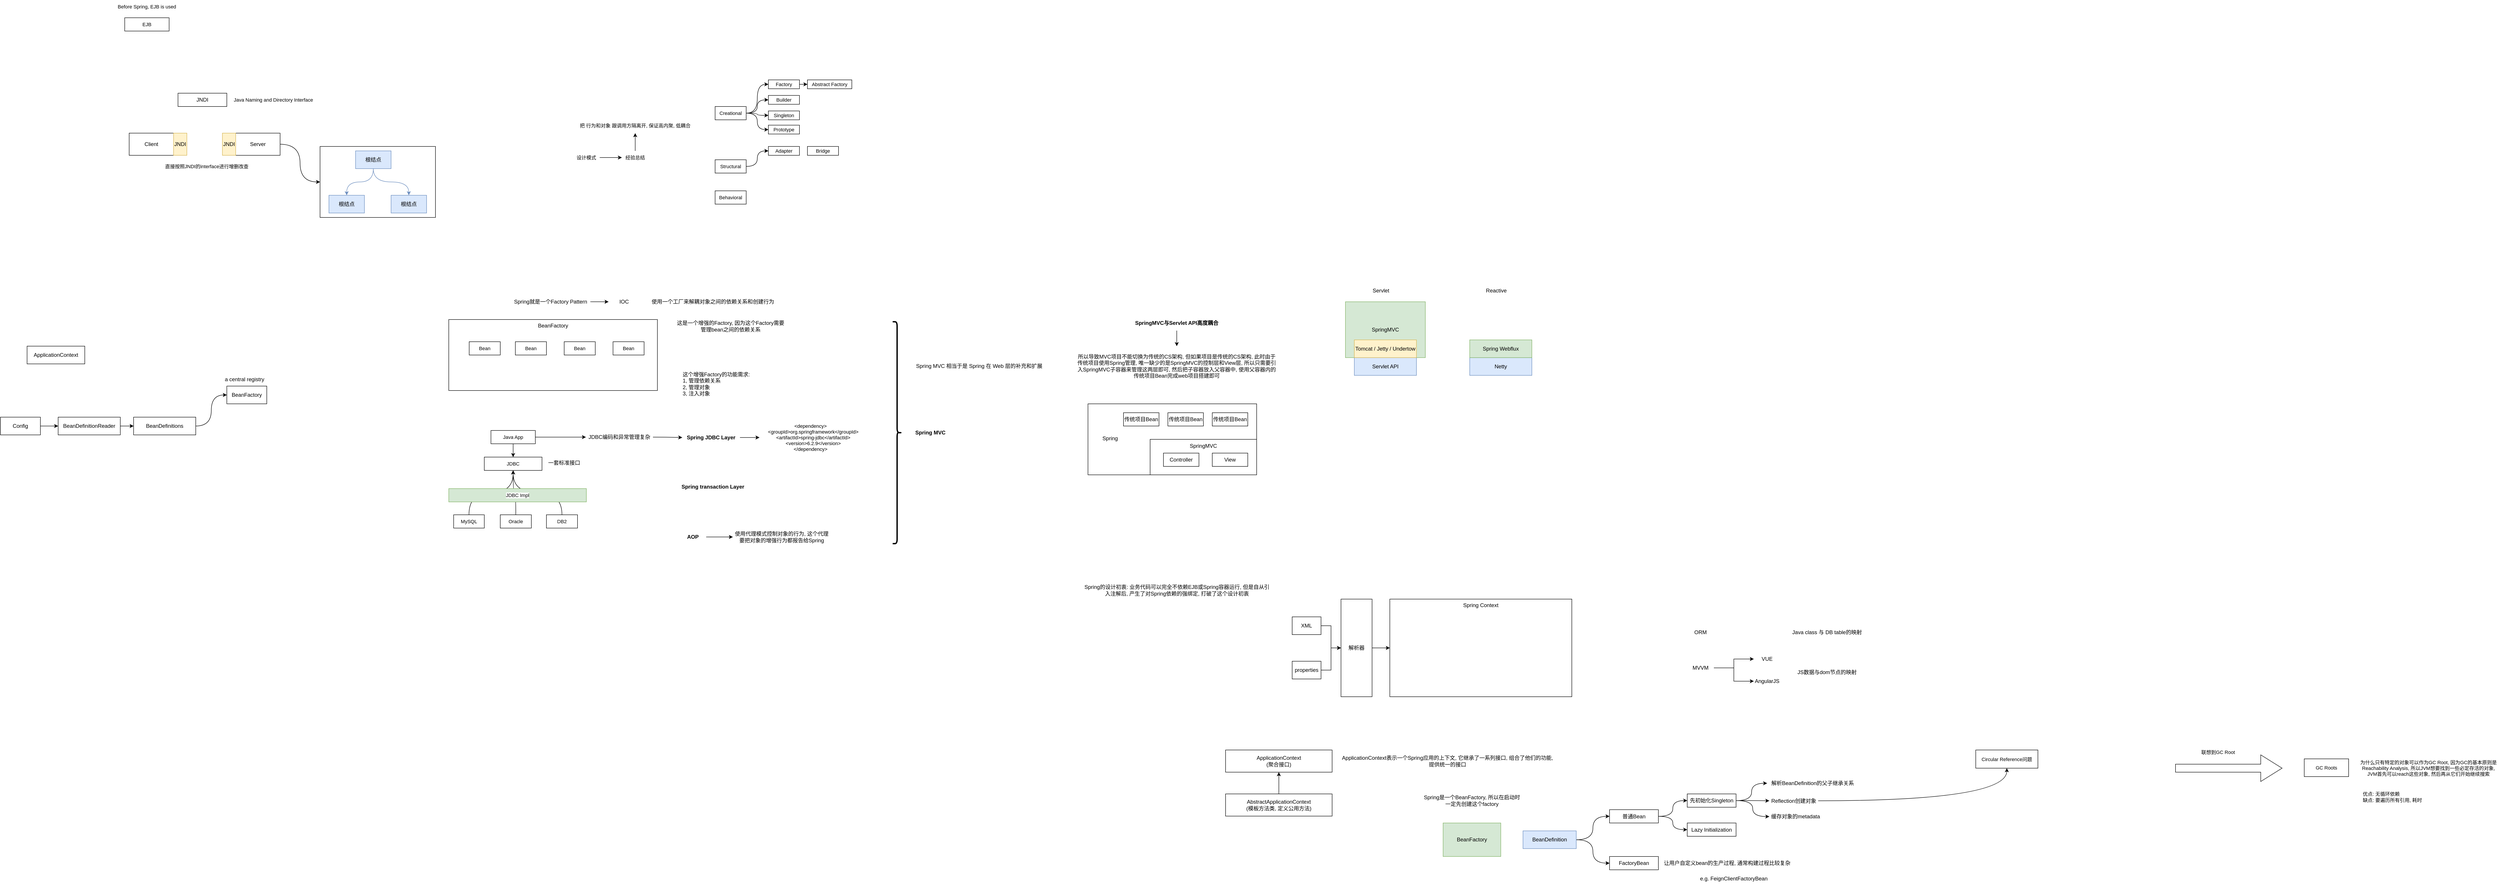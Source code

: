 <mxfile version="28.1.0">
  <diagram name="Page-1" id="jKwXqTW0s1e_ha4R1b7n">
    <mxGraphModel dx="1019" dy="1809" grid="1" gridSize="10" guides="1" tooltips="1" connect="1" arrows="1" fold="1" page="1" pageScale="1" pageWidth="827" pageHeight="1169" math="0" shadow="0">
      <root>
        <mxCell id="0" />
        <mxCell id="1" parent="0" />
        <mxCell id="105VQkGaMaxpQ6JVa1ym-34" value="SpringMVC" style="rounded=0;whiteSpace=wrap;html=1;fillColor=#d5e8d4;strokeColor=#82b366;" vertex="1" parent="1">
          <mxGeometry x="3180" y="90" width="180" height="125.88" as="geometry" />
        </mxCell>
        <mxCell id="q9-16XW2UtLknLvIXVu5-16" value="" style="rounded=0;whiteSpace=wrap;html=1;fontFamily=Helvetica;fontSize=11;fontColor=default;labelBackgroundColor=default;" parent="1" vertex="1">
          <mxGeometry x="870" y="-260" width="260" height="160" as="geometry" />
        </mxCell>
        <mxCell id="F45thFIv4wYP87FCnGFc-1" value="BeanFactory" style="rounded=0;whiteSpace=wrap;html=1;" parent="1" vertex="1">
          <mxGeometry x="660" y="280" width="90" height="40" as="geometry" />
        </mxCell>
        <mxCell id="F45thFIv4wYP87FCnGFc-2" value="ApplicationContext" style="rounded=0;whiteSpace=wrap;html=1;" parent="1" vertex="1">
          <mxGeometry x="210" y="190" width="130" height="40" as="geometry" />
        </mxCell>
        <mxCell id="F45thFIv4wYP87FCnGFc-3" value="a central registry" style="text;html=1;strokeColor=none;fillColor=none;align=center;verticalAlign=middle;whiteSpace=wrap;rounded=0;" parent="1" vertex="1">
          <mxGeometry x="650" y="250" width="100" height="30" as="geometry" />
        </mxCell>
        <mxCell id="F45thFIv4wYP87FCnGFc-6" style="edgeStyle=orthogonalEdgeStyle;rounded=0;orthogonalLoop=1;jettySize=auto;html=1;" parent="1" source="F45thFIv4wYP87FCnGFc-4" target="F45thFIv4wYP87FCnGFc-5" edge="1">
          <mxGeometry relative="1" as="geometry" />
        </mxCell>
        <mxCell id="F45thFIv4wYP87FCnGFc-4" value="Config" style="rounded=0;whiteSpace=wrap;html=1;" parent="1" vertex="1">
          <mxGeometry x="150" y="350" width="90" height="40" as="geometry" />
        </mxCell>
        <mxCell id="F45thFIv4wYP87FCnGFc-8" style="edgeStyle=orthogonalEdgeStyle;rounded=0;orthogonalLoop=1;jettySize=auto;html=1;" parent="1" source="F45thFIv4wYP87FCnGFc-5" target="F45thFIv4wYP87FCnGFc-7" edge="1">
          <mxGeometry relative="1" as="geometry" />
        </mxCell>
        <mxCell id="F45thFIv4wYP87FCnGFc-5" value="BeanDefinitionReader" style="rounded=0;whiteSpace=wrap;html=1;" parent="1" vertex="1">
          <mxGeometry x="280" y="350" width="140" height="40" as="geometry" />
        </mxCell>
        <mxCell id="F45thFIv4wYP87FCnGFc-9" style="edgeStyle=orthogonalEdgeStyle;rounded=0;orthogonalLoop=1;jettySize=auto;html=1;entryX=0;entryY=0.5;entryDx=0;entryDy=0;curved=1;" parent="1" source="F45thFIv4wYP87FCnGFc-7" target="F45thFIv4wYP87FCnGFc-1" edge="1">
          <mxGeometry relative="1" as="geometry" />
        </mxCell>
        <mxCell id="F45thFIv4wYP87FCnGFc-7" value="BeanDefinitions" style="rounded=0;whiteSpace=wrap;html=1;" parent="1" vertex="1">
          <mxGeometry x="450" y="350" width="140" height="40" as="geometry" />
        </mxCell>
        <mxCell id="q9-16XW2UtLknLvIXVu5-1" value="BeanFactory" style="rounded=0;whiteSpace=wrap;html=1;verticalAlign=top;" parent="1" vertex="1">
          <mxGeometry x="1160" y="130" width="470" height="160" as="geometry" />
        </mxCell>
        <mxCell id="q9-16XW2UtLknLvIXVu5-48" value="" style="edgeStyle=orthogonalEdgeStyle;shape=connector;curved=1;rounded=0;orthogonalLoop=1;jettySize=auto;html=1;strokeColor=default;align=center;verticalAlign=middle;fontFamily=Helvetica;fontSize=11;fontColor=default;labelBackgroundColor=default;endArrow=classic;" parent="1" source="q9-16XW2UtLknLvIXVu5-2" target="q9-16XW2UtLknLvIXVu5-47" edge="1">
          <mxGeometry relative="1" as="geometry" />
        </mxCell>
        <mxCell id="q9-16XW2UtLknLvIXVu5-2" value="Spring就是一个Factory Pattern" style="text;html=1;align=center;verticalAlign=middle;whiteSpace=wrap;rounded=0;" parent="1" vertex="1">
          <mxGeometry x="1300" y="70" width="179" height="40" as="geometry" />
        </mxCell>
        <mxCell id="q9-16XW2UtLknLvIXVu5-3" value="JNDI" style="rounded=0;whiteSpace=wrap;html=1;" parent="1" vertex="1">
          <mxGeometry x="550" y="-380" width="110" height="30" as="geometry" />
        </mxCell>
        <mxCell id="q9-16XW2UtLknLvIXVu5-17" style="edgeStyle=orthogonalEdgeStyle;shape=connector;curved=1;rounded=0;orthogonalLoop=1;jettySize=auto;html=1;entryX=0;entryY=0.5;entryDx=0;entryDy=0;strokeColor=default;align=center;verticalAlign=middle;fontFamily=Helvetica;fontSize=11;fontColor=default;labelBackgroundColor=default;endArrow=classic;" parent="1" source="q9-16XW2UtLknLvIXVu5-4" target="q9-16XW2UtLknLvIXVu5-16" edge="1">
          <mxGeometry relative="1" as="geometry" />
        </mxCell>
        <mxCell id="q9-16XW2UtLknLvIXVu5-4" value="Server" style="rounded=0;whiteSpace=wrap;html=1;" parent="1" vertex="1">
          <mxGeometry x="680" y="-290" width="100" height="50" as="geometry" />
        </mxCell>
        <mxCell id="q9-16XW2UtLknLvIXVu5-5" value="Client" style="rounded=0;whiteSpace=wrap;html=1;" parent="1" vertex="1">
          <mxGeometry x="440" y="-290" width="100" height="50" as="geometry" />
        </mxCell>
        <mxCell id="q9-16XW2UtLknLvIXVu5-6" value="JNDI" style="rounded=0;whiteSpace=wrap;html=1;fillColor=#fff2cc;strokeColor=#d6b656;" parent="1" vertex="1">
          <mxGeometry x="540" y="-290" width="30" height="50" as="geometry" />
        </mxCell>
        <mxCell id="q9-16XW2UtLknLvIXVu5-7" value="JNDI" style="rounded=0;whiteSpace=wrap;html=1;fillColor=#fff2cc;strokeColor=#d6b656;" parent="1" vertex="1">
          <mxGeometry x="650" y="-290" width="30" height="50" as="geometry" />
        </mxCell>
        <mxCell id="q9-16XW2UtLknLvIXVu5-13" style="edgeStyle=orthogonalEdgeStyle;rounded=0;orthogonalLoop=1;jettySize=auto;html=1;curved=1;fillColor=#dae8fc;strokeColor=#6c8ebf;" parent="1" source="q9-16XW2UtLknLvIXVu5-8" target="q9-16XW2UtLknLvIXVu5-9" edge="1">
          <mxGeometry relative="1" as="geometry" />
        </mxCell>
        <mxCell id="q9-16XW2UtLknLvIXVu5-15" style="edgeStyle=orthogonalEdgeStyle;shape=connector;curved=1;rounded=0;orthogonalLoop=1;jettySize=auto;html=1;strokeColor=#6c8ebf;align=center;verticalAlign=middle;fontFamily=Helvetica;fontSize=11;fontColor=default;labelBackgroundColor=default;endArrow=classic;fillColor=#dae8fc;" parent="1" source="q9-16XW2UtLknLvIXVu5-8" target="q9-16XW2UtLknLvIXVu5-10" edge="1">
          <mxGeometry relative="1" as="geometry" />
        </mxCell>
        <mxCell id="q9-16XW2UtLknLvIXVu5-8" value="根结点" style="rounded=0;whiteSpace=wrap;html=1;fillColor=#dae8fc;strokeColor=#6c8ebf;" parent="1" vertex="1">
          <mxGeometry x="950" y="-250" width="80" height="40" as="geometry" />
        </mxCell>
        <mxCell id="q9-16XW2UtLknLvIXVu5-9" value="根结点" style="rounded=0;whiteSpace=wrap;html=1;fillColor=#dae8fc;strokeColor=#6c8ebf;" parent="1" vertex="1">
          <mxGeometry x="890" y="-150" width="80" height="40" as="geometry" />
        </mxCell>
        <mxCell id="q9-16XW2UtLknLvIXVu5-10" value="根结点" style="rounded=0;whiteSpace=wrap;html=1;fillColor=#dae8fc;strokeColor=#6c8ebf;" parent="1" vertex="1">
          <mxGeometry x="1030" y="-150" width="80" height="40" as="geometry" />
        </mxCell>
        <mxCell id="q9-16XW2UtLknLvIXVu5-18" value="Java Naming and Directory Interface" style="text;html=1;align=center;verticalAlign=middle;whiteSpace=wrap;rounded=0;fontFamily=Helvetica;fontSize=11;fontColor=default;labelBackgroundColor=default;" parent="1" vertex="1">
          <mxGeometry x="670" y="-380" width="190" height="30" as="geometry" />
        </mxCell>
        <mxCell id="q9-16XW2UtLknLvIXVu5-20" value="直接按照JNDI的interface进行增删改查" style="text;html=1;align=center;verticalAlign=middle;whiteSpace=wrap;rounded=0;fontFamily=Helvetica;fontSize=11;fontColor=default;labelBackgroundColor=default;" parent="1" vertex="1">
          <mxGeometry x="510" y="-230" width="210" height="30" as="geometry" />
        </mxCell>
        <mxCell id="q9-16XW2UtLknLvIXVu5-24" value="" style="edgeStyle=orthogonalEdgeStyle;shape=connector;curved=1;rounded=0;orthogonalLoop=1;jettySize=auto;html=1;strokeColor=default;align=center;verticalAlign=middle;fontFamily=Helvetica;fontSize=11;fontColor=default;labelBackgroundColor=default;endArrow=classic;" parent="1" source="q9-16XW2UtLknLvIXVu5-22" target="q9-16XW2UtLknLvIXVu5-23" edge="1">
          <mxGeometry relative="1" as="geometry" />
        </mxCell>
        <mxCell id="q9-16XW2UtLknLvIXVu5-22" value="设计模式" style="text;html=1;align=center;verticalAlign=middle;whiteSpace=wrap;rounded=0;fontFamily=Helvetica;fontSize=11;fontColor=default;labelBackgroundColor=default;" parent="1" vertex="1">
          <mxGeometry x="1440" y="-250" width="60" height="30" as="geometry" />
        </mxCell>
        <mxCell id="q9-16XW2UtLknLvIXVu5-46" style="edgeStyle=orthogonalEdgeStyle;shape=connector;curved=1;rounded=0;orthogonalLoop=1;jettySize=auto;html=1;entryX=0.5;entryY=1;entryDx=0;entryDy=0;strokeColor=default;align=center;verticalAlign=middle;fontFamily=Helvetica;fontSize=11;fontColor=default;labelBackgroundColor=default;endArrow=classic;" parent="1" source="q9-16XW2UtLknLvIXVu5-23" target="q9-16XW2UtLknLvIXVu5-45" edge="1">
          <mxGeometry relative="1" as="geometry" />
        </mxCell>
        <mxCell id="q9-16XW2UtLknLvIXVu5-23" value="经验总结" style="text;html=1;align=center;verticalAlign=middle;whiteSpace=wrap;rounded=0;fontFamily=Helvetica;fontSize=11;fontColor=default;labelBackgroundColor=default;" parent="1" vertex="1">
          <mxGeometry x="1550" y="-250" width="60" height="30" as="geometry" />
        </mxCell>
        <mxCell id="q9-16XW2UtLknLvIXVu5-31" style="edgeStyle=orthogonalEdgeStyle;shape=connector;curved=1;rounded=0;orthogonalLoop=1;jettySize=auto;html=1;entryX=0;entryY=0.5;entryDx=0;entryDy=0;strokeColor=default;align=center;verticalAlign=middle;fontFamily=Helvetica;fontSize=11;fontColor=default;labelBackgroundColor=default;endArrow=classic;" parent="1" source="q9-16XW2UtLknLvIXVu5-26" target="q9-16XW2UtLknLvIXVu5-29" edge="1">
          <mxGeometry relative="1" as="geometry" />
        </mxCell>
        <mxCell id="q9-16XW2UtLknLvIXVu5-34" style="edgeStyle=orthogonalEdgeStyle;shape=connector;curved=1;rounded=0;orthogonalLoop=1;jettySize=auto;html=1;entryX=0;entryY=0.5;entryDx=0;entryDy=0;strokeColor=default;align=center;verticalAlign=middle;fontFamily=Helvetica;fontSize=11;fontColor=default;labelBackgroundColor=default;endArrow=classic;" parent="1" source="q9-16XW2UtLknLvIXVu5-26" target="q9-16XW2UtLknLvIXVu5-33" edge="1">
          <mxGeometry relative="1" as="geometry" />
        </mxCell>
        <mxCell id="q9-16XW2UtLknLvIXVu5-35" style="edgeStyle=orthogonalEdgeStyle;shape=connector;curved=1;rounded=0;orthogonalLoop=1;jettySize=auto;html=1;entryX=0;entryY=0.5;entryDx=0;entryDy=0;strokeColor=default;align=center;verticalAlign=middle;fontFamily=Helvetica;fontSize=11;fontColor=default;labelBackgroundColor=default;endArrow=classic;" parent="1" source="q9-16XW2UtLknLvIXVu5-26" target="q9-16XW2UtLknLvIXVu5-30" edge="1">
          <mxGeometry relative="1" as="geometry" />
        </mxCell>
        <mxCell id="q9-16XW2UtLknLvIXVu5-40" style="edgeStyle=orthogonalEdgeStyle;shape=connector;curved=1;rounded=0;orthogonalLoop=1;jettySize=auto;html=1;entryX=0;entryY=0.5;entryDx=0;entryDy=0;strokeColor=default;align=center;verticalAlign=middle;fontFamily=Helvetica;fontSize=11;fontColor=default;labelBackgroundColor=default;endArrow=classic;" parent="1" source="q9-16XW2UtLknLvIXVu5-26" target="q9-16XW2UtLknLvIXVu5-39" edge="1">
          <mxGeometry relative="1" as="geometry" />
        </mxCell>
        <mxCell id="q9-16XW2UtLknLvIXVu5-26" value="Creational" style="rounded=0;whiteSpace=wrap;html=1;fontFamily=Helvetica;fontSize=11;fontColor=default;labelBackgroundColor=default;" parent="1" vertex="1">
          <mxGeometry x="1760" y="-350" width="70" height="30" as="geometry" />
        </mxCell>
        <mxCell id="q9-16XW2UtLknLvIXVu5-41" style="edgeStyle=orthogonalEdgeStyle;shape=connector;curved=1;rounded=0;orthogonalLoop=1;jettySize=auto;html=1;entryX=0;entryY=0.5;entryDx=0;entryDy=0;strokeColor=default;align=center;verticalAlign=middle;fontFamily=Helvetica;fontSize=11;fontColor=default;labelBackgroundColor=default;endArrow=classic;" parent="1" source="q9-16XW2UtLknLvIXVu5-27" target="q9-16XW2UtLknLvIXVu5-36" edge="1">
          <mxGeometry relative="1" as="geometry" />
        </mxCell>
        <mxCell id="q9-16XW2UtLknLvIXVu5-27" value="Structural" style="rounded=0;whiteSpace=wrap;html=1;fontFamily=Helvetica;fontSize=11;fontColor=default;labelBackgroundColor=default;" parent="1" vertex="1">
          <mxGeometry x="1760" y="-230" width="70" height="30" as="geometry" />
        </mxCell>
        <mxCell id="q9-16XW2UtLknLvIXVu5-28" value="Behavioral" style="rounded=0;whiteSpace=wrap;html=1;fontFamily=Helvetica;fontSize=11;fontColor=default;labelBackgroundColor=default;" parent="1" vertex="1">
          <mxGeometry x="1760" y="-160" width="70" height="30" as="geometry" />
        </mxCell>
        <mxCell id="q9-16XW2UtLknLvIXVu5-38" value="" style="edgeStyle=orthogonalEdgeStyle;shape=connector;curved=1;rounded=0;orthogonalLoop=1;jettySize=auto;html=1;strokeColor=default;align=center;verticalAlign=middle;fontFamily=Helvetica;fontSize=11;fontColor=default;labelBackgroundColor=default;endArrow=classic;" parent="1" source="q9-16XW2UtLknLvIXVu5-29" target="q9-16XW2UtLknLvIXVu5-37" edge="1">
          <mxGeometry relative="1" as="geometry" />
        </mxCell>
        <mxCell id="q9-16XW2UtLknLvIXVu5-29" value="Factory" style="rounded=0;whiteSpace=wrap;html=1;fontFamily=Helvetica;fontSize=11;fontColor=default;labelBackgroundColor=default;" parent="1" vertex="1">
          <mxGeometry x="1880" y="-410" width="70" height="20" as="geometry" />
        </mxCell>
        <mxCell id="q9-16XW2UtLknLvIXVu5-30" value="Builder" style="rounded=0;whiteSpace=wrap;html=1;fontFamily=Helvetica;fontSize=11;fontColor=default;labelBackgroundColor=default;" parent="1" vertex="1">
          <mxGeometry x="1880" y="-375" width="70" height="20" as="geometry" />
        </mxCell>
        <mxCell id="q9-16XW2UtLknLvIXVu5-33" value="Singleton" style="rounded=0;whiteSpace=wrap;html=1;fontFamily=Helvetica;fontSize=11;fontColor=default;labelBackgroundColor=default;" parent="1" vertex="1">
          <mxGeometry x="1880" y="-340" width="70" height="20" as="geometry" />
        </mxCell>
        <mxCell id="q9-16XW2UtLknLvIXVu5-36" value="Adapter" style="rounded=0;whiteSpace=wrap;html=1;fontFamily=Helvetica;fontSize=11;fontColor=default;labelBackgroundColor=default;" parent="1" vertex="1">
          <mxGeometry x="1880" y="-260" width="70" height="20" as="geometry" />
        </mxCell>
        <mxCell id="q9-16XW2UtLknLvIXVu5-37" value="Abstract Factory" style="rounded=0;whiteSpace=wrap;html=1;fontFamily=Helvetica;fontSize=11;fontColor=default;labelBackgroundColor=default;" parent="1" vertex="1">
          <mxGeometry x="1968" y="-410" width="100" height="20" as="geometry" />
        </mxCell>
        <mxCell id="q9-16XW2UtLknLvIXVu5-39" value="Prototype" style="rounded=0;whiteSpace=wrap;html=1;fontFamily=Helvetica;fontSize=11;fontColor=default;labelBackgroundColor=default;" parent="1" vertex="1">
          <mxGeometry x="1880" y="-308" width="70" height="20" as="geometry" />
        </mxCell>
        <mxCell id="q9-16XW2UtLknLvIXVu5-42" value="Bridge" style="rounded=0;whiteSpace=wrap;html=1;fontFamily=Helvetica;fontSize=11;fontColor=default;labelBackgroundColor=default;" parent="1" vertex="1">
          <mxGeometry x="1968" y="-260" width="70" height="20" as="geometry" />
        </mxCell>
        <mxCell id="q9-16XW2UtLknLvIXVu5-43" value="EJB" style="rounded=0;whiteSpace=wrap;html=1;fontFamily=Helvetica;fontSize=11;fontColor=default;labelBackgroundColor=default;" parent="1" vertex="1">
          <mxGeometry x="430" y="-550" width="100" height="30" as="geometry" />
        </mxCell>
        <mxCell id="q9-16XW2UtLknLvIXVu5-44" value="Before Spring, EJB is used" style="text;html=1;align=center;verticalAlign=middle;whiteSpace=wrap;rounded=0;fontFamily=Helvetica;fontSize=11;fontColor=default;labelBackgroundColor=default;" parent="1" vertex="1">
          <mxGeometry x="385" y="-590" width="190" height="30" as="geometry" />
        </mxCell>
        <mxCell id="q9-16XW2UtLknLvIXVu5-45" value="把 行为和对象 跟调用方隔离开, 保证高内聚, 低耦合" style="text;html=1;align=center;verticalAlign=middle;whiteSpace=wrap;rounded=0;fontFamily=Helvetica;fontSize=11;fontColor=default;labelBackgroundColor=default;" parent="1" vertex="1">
          <mxGeometry x="1450" y="-325" width="260" height="35" as="geometry" />
        </mxCell>
        <mxCell id="q9-16XW2UtLknLvIXVu5-47" value="IOC" style="text;html=1;align=center;verticalAlign=middle;whiteSpace=wrap;rounded=0;" parent="1" vertex="1">
          <mxGeometry x="1520" y="80" width="70" height="20" as="geometry" />
        </mxCell>
        <mxCell id="q9-16XW2UtLknLvIXVu5-49" value="使用一个工厂来解耦对象之间的依赖关系和创建行为" style="text;html=1;align=center;verticalAlign=middle;whiteSpace=wrap;rounded=0;" parent="1" vertex="1">
          <mxGeometry x="1610" y="75" width="290" height="30" as="geometry" />
        </mxCell>
        <mxCell id="q9-16XW2UtLknLvIXVu5-50" value="这是一个增强的Factory, 因为这个Factory需要管理bean之间的依赖关系" style="text;html=1;align=center;verticalAlign=middle;whiteSpace=wrap;rounded=0;" parent="1" vertex="1">
          <mxGeometry x="1670" y="120" width="250" height="50" as="geometry" />
        </mxCell>
        <mxCell id="q9-16XW2UtLknLvIXVu5-51" value="这个增强Factory的功能需求:&lt;br&gt;1, 管理依赖关系&lt;br&gt;2, 管理对象&lt;br&gt;3, 注入对象" style="text;html=1;align=left;verticalAlign=middle;whiteSpace=wrap;rounded=0;" parent="1" vertex="1">
          <mxGeometry x="1685" y="235" width="220" height="80" as="geometry" />
        </mxCell>
        <mxCell id="q9-16XW2UtLknLvIXVu5-52" value="Bean" style="rounded=0;whiteSpace=wrap;html=1;fontFamily=Helvetica;fontSize=11;fontColor=default;labelBackgroundColor=default;" parent="1" vertex="1">
          <mxGeometry x="1206" y="180" width="70" height="30" as="geometry" />
        </mxCell>
        <mxCell id="q9-16XW2UtLknLvIXVu5-54" value="Bean" style="rounded=0;whiteSpace=wrap;html=1;fontFamily=Helvetica;fontSize=11;fontColor=default;labelBackgroundColor=default;" parent="1" vertex="1">
          <mxGeometry x="1310" y="180" width="70" height="30" as="geometry" />
        </mxCell>
        <mxCell id="q9-16XW2UtLknLvIXVu5-55" value="Bean" style="rounded=0;whiteSpace=wrap;html=1;fontFamily=Helvetica;fontSize=11;fontColor=default;labelBackgroundColor=default;" parent="1" vertex="1">
          <mxGeometry x="1420" y="180" width="70" height="30" as="geometry" />
        </mxCell>
        <mxCell id="q9-16XW2UtLknLvIXVu5-56" value="Bean" style="rounded=0;whiteSpace=wrap;html=1;fontFamily=Helvetica;fontSize=11;fontColor=default;labelBackgroundColor=default;" parent="1" vertex="1">
          <mxGeometry x="1530" y="180" width="70" height="30" as="geometry" />
        </mxCell>
        <mxCell id="q9-16XW2UtLknLvIXVu5-57" value="JDBC" style="rounded=0;whiteSpace=wrap;html=1;fontFamily=Helvetica;fontSize=11;fontColor=default;labelBackgroundColor=default;" parent="1" vertex="1">
          <mxGeometry x="1240" y="440" width="130" height="30" as="geometry" />
        </mxCell>
        <mxCell id="q9-16XW2UtLknLvIXVu5-58" value="一套标准接口" style="text;html=1;align=center;verticalAlign=middle;whiteSpace=wrap;rounded=0;" parent="1" vertex="1">
          <mxGeometry x="1370" y="440" width="100" height="25" as="geometry" />
        </mxCell>
        <mxCell id="q9-16XW2UtLknLvIXVu5-65" style="edgeStyle=orthogonalEdgeStyle;shape=connector;curved=1;rounded=0;orthogonalLoop=1;jettySize=auto;html=1;entryX=0.5;entryY=1;entryDx=0;entryDy=0;strokeColor=default;align=center;verticalAlign=middle;fontFamily=Helvetica;fontSize=11;fontColor=default;labelBackgroundColor=default;endArrow=classic;exitX=0.5;exitY=0;exitDx=0;exitDy=0;" parent="1" source="q9-16XW2UtLknLvIXVu5-59" target="q9-16XW2UtLknLvIXVu5-57" edge="1">
          <mxGeometry relative="1" as="geometry" />
        </mxCell>
        <mxCell id="q9-16XW2UtLknLvIXVu5-59" value="MySQL" style="rounded=0;whiteSpace=wrap;html=1;fontFamily=Helvetica;fontSize=11;fontColor=default;labelBackgroundColor=default;" parent="1" vertex="1">
          <mxGeometry x="1171" y="570" width="69" height="30" as="geometry" />
        </mxCell>
        <mxCell id="q9-16XW2UtLknLvIXVu5-63" style="edgeStyle=orthogonalEdgeStyle;shape=connector;curved=1;rounded=0;orthogonalLoop=1;jettySize=auto;html=1;entryX=0.5;entryY=1;entryDx=0;entryDy=0;strokeColor=default;align=center;verticalAlign=middle;fontFamily=Helvetica;fontSize=11;fontColor=default;labelBackgroundColor=default;endArrow=classic;" parent="1" source="q9-16XW2UtLknLvIXVu5-60" target="q9-16XW2UtLknLvIXVu5-57" edge="1">
          <mxGeometry relative="1" as="geometry" />
        </mxCell>
        <mxCell id="q9-16XW2UtLknLvIXVu5-60" value="Oracle" style="rounded=0;whiteSpace=wrap;html=1;fontFamily=Helvetica;fontSize=11;fontColor=default;labelBackgroundColor=default;" parent="1" vertex="1">
          <mxGeometry x="1276" y="570" width="70" height="30" as="geometry" />
        </mxCell>
        <mxCell id="q9-16XW2UtLknLvIXVu5-66" style="edgeStyle=orthogonalEdgeStyle;shape=connector;curved=1;rounded=0;orthogonalLoop=1;jettySize=auto;html=1;entryX=0.5;entryY=1;entryDx=0;entryDy=0;strokeColor=default;align=center;verticalAlign=middle;fontFamily=Helvetica;fontSize=11;fontColor=default;labelBackgroundColor=default;endArrow=classic;exitX=0.5;exitY=0;exitDx=0;exitDy=0;" parent="1" source="q9-16XW2UtLknLvIXVu5-61" target="q9-16XW2UtLknLvIXVu5-57" edge="1">
          <mxGeometry relative="1" as="geometry" />
        </mxCell>
        <mxCell id="q9-16XW2UtLknLvIXVu5-61" value="DB2" style="rounded=0;whiteSpace=wrap;html=1;fontFamily=Helvetica;fontSize=11;fontColor=default;labelBackgroundColor=default;" parent="1" vertex="1">
          <mxGeometry x="1380" y="570" width="70" height="30" as="geometry" />
        </mxCell>
        <mxCell id="q9-16XW2UtLknLvIXVu5-67" value="JDBC Impl" style="rounded=0;fontFamily=Helvetica;fontSize=11;labelBackgroundColor=default;fillColor=#d5e8d4;strokeColor=#82B366;gradientColor=none;whiteSpace=wrap;html=1;convertToSvg=1;" parent="1" vertex="1">
          <mxGeometry x="1160" y="511" width="310" height="30" as="geometry" />
        </mxCell>
        <mxCell id="q9-16XW2UtLknLvIXVu5-73" style="edgeStyle=orthogonalEdgeStyle;shape=connector;curved=1;rounded=0;orthogonalLoop=1;jettySize=auto;html=1;entryX=0.5;entryY=0;entryDx=0;entryDy=0;strokeColor=default;align=center;verticalAlign=middle;fontFamily=Helvetica;fontSize=11;fontColor=default;labelBackgroundColor=default;endArrow=classic;" parent="1" source="q9-16XW2UtLknLvIXVu5-69" target="q9-16XW2UtLknLvIXVu5-57" edge="1">
          <mxGeometry relative="1" as="geometry" />
        </mxCell>
        <mxCell id="q9-16XW2UtLknLvIXVu5-75" style="edgeStyle=orthogonalEdgeStyle;shape=connector;curved=1;rounded=0;orthogonalLoop=1;jettySize=auto;html=1;strokeColor=default;align=center;verticalAlign=middle;fontFamily=Helvetica;fontSize=11;fontColor=default;labelBackgroundColor=default;endArrow=classic;" parent="1" source="q9-16XW2UtLknLvIXVu5-69" target="q9-16XW2UtLknLvIXVu5-74" edge="1">
          <mxGeometry relative="1" as="geometry" />
        </mxCell>
        <mxCell id="q9-16XW2UtLknLvIXVu5-69" value="Java App" style="rounded=0;whiteSpace=wrap;html=1;fontFamily=Helvetica;fontSize=11;fontColor=default;labelBackgroundColor=default;" parent="1" vertex="1">
          <mxGeometry x="1255" y="380" width="100" height="30" as="geometry" />
        </mxCell>
        <mxCell id="q9-16XW2UtLknLvIXVu5-78" value="" style="edgeStyle=orthogonalEdgeStyle;shape=connector;curved=1;rounded=0;orthogonalLoop=1;jettySize=auto;html=1;strokeColor=default;align=center;verticalAlign=middle;fontFamily=Helvetica;fontSize=11;fontColor=default;labelBackgroundColor=default;endArrow=classic;" parent="1" source="q9-16XW2UtLknLvIXVu5-74" target="q9-16XW2UtLknLvIXVu5-77" edge="1">
          <mxGeometry relative="1" as="geometry" />
        </mxCell>
        <mxCell id="q9-16XW2UtLknLvIXVu5-74" value="JDBC编码和异常管理复杂" style="text;html=1;align=center;verticalAlign=middle;whiteSpace=wrap;rounded=0;" parent="1" vertex="1">
          <mxGeometry x="1469" y="378.13" width="151" height="33.75" as="geometry" />
        </mxCell>
        <mxCell id="q9-16XW2UtLknLvIXVu5-80" value="" style="edgeStyle=orthogonalEdgeStyle;shape=connector;curved=1;rounded=0;orthogonalLoop=1;jettySize=auto;html=1;strokeColor=default;align=center;verticalAlign=middle;fontFamily=Helvetica;fontSize=11;fontColor=default;labelBackgroundColor=default;endArrow=classic;" parent="1" source="q9-16XW2UtLknLvIXVu5-77" target="q9-16XW2UtLknLvIXVu5-79" edge="1">
          <mxGeometry relative="1" as="geometry" />
        </mxCell>
        <mxCell id="q9-16XW2UtLknLvIXVu5-77" value="Spring JDBC Layer" style="text;html=1;align=center;verticalAlign=middle;whiteSpace=wrap;rounded=0;fontStyle=1" parent="1" vertex="1">
          <mxGeometry x="1686" y="379" width="130" height="33.75" as="geometry" />
        </mxCell>
        <mxCell id="q9-16XW2UtLknLvIXVu5-79" value="&lt;div&gt;&amp;lt;dependency&amp;gt;&lt;/div&gt;&lt;div&gt;&amp;nbsp; &amp;nbsp; &amp;lt;groupId&amp;gt;org.springframework&amp;lt;/groupId&amp;gt;&lt;/div&gt;&lt;div&gt;&amp;nbsp; &amp;nbsp; &amp;lt;artifactId&amp;gt;spring-jdbc&amp;lt;/artifactId&amp;gt;&lt;/div&gt;&lt;div&gt;&amp;nbsp; &amp;nbsp; &amp;lt;version&amp;gt;6.2.9&amp;lt;/version&amp;gt;&lt;/div&gt;&lt;div&gt;&amp;lt;/dependency&amp;gt;&lt;/div&gt;" style="text;html=1;align=center;verticalAlign=middle;whiteSpace=wrap;rounded=0;fontFamily=Helvetica;fontSize=11;fontColor=default;labelBackgroundColor=default;" parent="1" vertex="1">
          <mxGeometry x="1860" y="350.88" width="230" height="90" as="geometry" />
        </mxCell>
        <mxCell id="q9-16XW2UtLknLvIXVu5-81" value="Spring transaction Layer" style="text;html=1;align=center;verticalAlign=middle;whiteSpace=wrap;rounded=0;fontStyle=1" parent="1" vertex="1">
          <mxGeometry x="1680" y="490" width="150" height="33.75" as="geometry" />
        </mxCell>
        <mxCell id="q9-16XW2UtLknLvIXVu5-84" style="edgeStyle=orthogonalEdgeStyle;shape=connector;curved=1;rounded=0;orthogonalLoop=1;jettySize=auto;html=1;strokeColor=default;align=center;verticalAlign=middle;fontFamily=Helvetica;fontSize=11;fontColor=default;labelBackgroundColor=default;endArrow=classic;" parent="1" source="q9-16XW2UtLknLvIXVu5-82" target="q9-16XW2UtLknLvIXVu5-83" edge="1">
          <mxGeometry relative="1" as="geometry" />
        </mxCell>
        <mxCell id="q9-16XW2UtLknLvIXVu5-82" value="AOP" style="text;html=1;align=center;verticalAlign=middle;whiteSpace=wrap;rounded=0;fontStyle=1" parent="1" vertex="1">
          <mxGeometry x="1680" y="605" width="60" height="30" as="geometry" />
        </mxCell>
        <mxCell id="q9-16XW2UtLknLvIXVu5-83" value="使用代理模式控制对象的行为, 这个代理要把对象的增强行为都报告给Spring" style="text;html=1;align=center;verticalAlign=middle;whiteSpace=wrap;rounded=0;" parent="1" vertex="1">
          <mxGeometry x="1800" y="600" width="220" height="40" as="geometry" />
        </mxCell>
        <mxCell id="q9-16XW2UtLknLvIXVu5-86" value="" style="shape=curlyBracket;whiteSpace=wrap;html=1;rounded=1;flipH=1;labelPosition=right;verticalLabelPosition=middle;align=left;verticalAlign=middle;strokeColor=#000000;fontFamily=Helvetica;fontSize=16;fontColor=default;labelBackgroundColor=default;fillColor=#d5e8d4;gradientColor=none;fontStyle=0;strokeWidth=3;size=0.5;" parent="1" vertex="1">
          <mxGeometry x="2160" y="135" width="20" height="500" as="geometry" />
        </mxCell>
        <mxCell id="q9-16XW2UtLknLvIXVu5-88" value="Spring MVC" style="text;html=1;align=center;verticalAlign=middle;whiteSpace=wrap;rounded=0;fontStyle=1" parent="1" vertex="1">
          <mxGeometry x="2200" y="369.5" width="90" height="31" as="geometry" />
        </mxCell>
        <mxCell id="105VQkGaMaxpQ6JVa1ym-1" value="所以导致MVC项目不能切换为传统的CS架构, 但如果项目是传统的CS架构, 此时由于传统项目使用Spring管理, 唯一缺少的是SpringMVC的控制层和View层, 所以只需要引入SpringMVC子容器来管理这两层即可, 然后把子容器放入父容器中, 使用父容器内的传统项目Bean完成web项目搭建即可" style="text;html=1;align=center;verticalAlign=middle;whiteSpace=wrap;rounded=0;" vertex="1" parent="1">
          <mxGeometry x="2575" y="190" width="450" height="90" as="geometry" />
        </mxCell>
        <mxCell id="105VQkGaMaxpQ6JVa1ym-2" value="" style="rounded=0;whiteSpace=wrap;html=1;" vertex="1" parent="1">
          <mxGeometry x="2600" y="320" width="380" height="160" as="geometry" />
        </mxCell>
        <mxCell id="105VQkGaMaxpQ6JVa1ym-3" value="传统项目Bean" style="rounded=0;whiteSpace=wrap;html=1;" vertex="1" parent="1">
          <mxGeometry x="2680" y="340" width="80" height="30" as="geometry" />
        </mxCell>
        <mxCell id="105VQkGaMaxpQ6JVa1ym-4" value="" style="rounded=0;whiteSpace=wrap;html=1;" vertex="1" parent="1">
          <mxGeometry x="2740" y="400" width="240" height="80" as="geometry" />
        </mxCell>
        <mxCell id="105VQkGaMaxpQ6JVa1ym-5" value="传统项目Bean" style="rounded=0;whiteSpace=wrap;html=1;" vertex="1" parent="1">
          <mxGeometry x="2780" y="340" width="80" height="30" as="geometry" />
        </mxCell>
        <mxCell id="105VQkGaMaxpQ6JVa1ym-6" value="传统项目Bean" style="rounded=0;whiteSpace=wrap;html=1;" vertex="1" parent="1">
          <mxGeometry x="2880" y="340" width="80" height="30" as="geometry" />
        </mxCell>
        <mxCell id="105VQkGaMaxpQ6JVa1ym-7" value="Controller" style="rounded=0;whiteSpace=wrap;html=1;" vertex="1" parent="1">
          <mxGeometry x="2770" y="431" width="80" height="30" as="geometry" />
        </mxCell>
        <mxCell id="105VQkGaMaxpQ6JVa1ym-8" value="View" style="rounded=0;whiteSpace=wrap;html=1;" vertex="1" parent="1">
          <mxGeometry x="2880" y="431" width="80" height="30" as="geometry" />
        </mxCell>
        <mxCell id="105VQkGaMaxpQ6JVa1ym-9" value="Spring MVC 相当于是 Spring 在 Web 层的补充和扩展" style="text;html=1;align=center;verticalAlign=middle;whiteSpace=wrap;rounded=0;" vertex="1" parent="1">
          <mxGeometry x="2210" y="220" width="290" height="30" as="geometry" />
        </mxCell>
        <mxCell id="105VQkGaMaxpQ6JVa1ym-10" value="Spring的设计初衷: 业务代码可以完全不依赖EJB或Spring容器运行, 但是自从引入注解后, 产生了对Spring依赖的强绑定, 打破了这个设计初衷" style="text;html=1;align=center;verticalAlign=middle;whiteSpace=wrap;rounded=0;" vertex="1" parent="1">
          <mxGeometry x="2587.5" y="720" width="425" height="40" as="geometry" />
        </mxCell>
        <mxCell id="105VQkGaMaxpQ6JVa1ym-11" value="Spring Context" style="rounded=0;whiteSpace=wrap;html=1;verticalAlign=top;" vertex="1" parent="1">
          <mxGeometry x="3280" y="760" width="410" height="220" as="geometry" />
        </mxCell>
        <mxCell id="105VQkGaMaxpQ6JVa1ym-16" style="edgeStyle=orthogonalEdgeStyle;rounded=0;orthogonalLoop=1;jettySize=auto;html=1;" edge="1" parent="1" source="105VQkGaMaxpQ6JVa1ym-13" target="105VQkGaMaxpQ6JVa1ym-15">
          <mxGeometry relative="1" as="geometry" />
        </mxCell>
        <mxCell id="105VQkGaMaxpQ6JVa1ym-13" value="XML" style="rounded=0;whiteSpace=wrap;html=1;" vertex="1" parent="1">
          <mxGeometry x="3060" y="800" width="65" height="40" as="geometry" />
        </mxCell>
        <mxCell id="105VQkGaMaxpQ6JVa1ym-17" style="edgeStyle=orthogonalEdgeStyle;rounded=0;orthogonalLoop=1;jettySize=auto;html=1;" edge="1" parent="1" source="105VQkGaMaxpQ6JVa1ym-14" target="105VQkGaMaxpQ6JVa1ym-15">
          <mxGeometry relative="1" as="geometry" />
        </mxCell>
        <mxCell id="105VQkGaMaxpQ6JVa1ym-14" value="properties" style="rounded=0;whiteSpace=wrap;html=1;" vertex="1" parent="1">
          <mxGeometry x="3060" y="900" width="65" height="40" as="geometry" />
        </mxCell>
        <mxCell id="105VQkGaMaxpQ6JVa1ym-18" value="" style="edgeStyle=orthogonalEdgeStyle;rounded=0;orthogonalLoop=1;jettySize=auto;html=1;" edge="1" parent="1" source="105VQkGaMaxpQ6JVa1ym-15" target="105VQkGaMaxpQ6JVa1ym-11">
          <mxGeometry relative="1" as="geometry" />
        </mxCell>
        <mxCell id="105VQkGaMaxpQ6JVa1ym-15" value="解析器" style="rounded=0;whiteSpace=wrap;html=1;" vertex="1" parent="1">
          <mxGeometry x="3170" y="760" width="70" height="220" as="geometry" />
        </mxCell>
        <mxCell id="105VQkGaMaxpQ6JVa1ym-19" value="ApplicationContext表示一个Spring应用的上下文, 它继承了一系列接口, 组合了他们的功能, 提供统一的接口" style="text;html=1;align=center;verticalAlign=middle;whiteSpace=wrap;rounded=0;" vertex="1" parent="1">
          <mxGeometry x="3170" y="1107.5" width="480" height="35" as="geometry" />
        </mxCell>
        <mxCell id="105VQkGaMaxpQ6JVa1ym-20" value="ORM" style="text;html=1;align=center;verticalAlign=middle;whiteSpace=wrap;rounded=0;" vertex="1" parent="1">
          <mxGeometry x="3950" y="820" width="60" height="30" as="geometry" />
        </mxCell>
        <mxCell id="105VQkGaMaxpQ6JVa1ym-24" style="edgeStyle=orthogonalEdgeStyle;rounded=0;orthogonalLoop=1;jettySize=auto;html=1;" edge="1" parent="1" source="105VQkGaMaxpQ6JVa1ym-21" target="105VQkGaMaxpQ6JVa1ym-22">
          <mxGeometry relative="1" as="geometry" />
        </mxCell>
        <mxCell id="105VQkGaMaxpQ6JVa1ym-25" style="edgeStyle=orthogonalEdgeStyle;rounded=0;orthogonalLoop=1;jettySize=auto;html=1;entryX=0;entryY=0.5;entryDx=0;entryDy=0;" edge="1" parent="1" source="105VQkGaMaxpQ6JVa1ym-21" target="105VQkGaMaxpQ6JVa1ym-23">
          <mxGeometry relative="1" as="geometry" />
        </mxCell>
        <mxCell id="105VQkGaMaxpQ6JVa1ym-21" value="MVVM" style="text;html=1;align=center;verticalAlign=middle;whiteSpace=wrap;rounded=0;" vertex="1" parent="1">
          <mxGeometry x="3950" y="900" width="60" height="30" as="geometry" />
        </mxCell>
        <mxCell id="105VQkGaMaxpQ6JVa1ym-22" value="VUE" style="text;html=1;align=center;verticalAlign=middle;whiteSpace=wrap;rounded=0;" vertex="1" parent="1">
          <mxGeometry x="4100" y="880" width="60" height="30" as="geometry" />
        </mxCell>
        <mxCell id="105VQkGaMaxpQ6JVa1ym-23" value="AngularJS" style="text;html=1;align=center;verticalAlign=middle;whiteSpace=wrap;rounded=0;" vertex="1" parent="1">
          <mxGeometry x="4100" y="930" width="60" height="30" as="geometry" />
        </mxCell>
        <mxCell id="105VQkGaMaxpQ6JVa1ym-26" value="JS数据与dom节点的映射" style="text;html=1;align=center;verticalAlign=middle;whiteSpace=wrap;rounded=0;" vertex="1" parent="1">
          <mxGeometry x="4180" y="910" width="170" height="30" as="geometry" />
        </mxCell>
        <mxCell id="105VQkGaMaxpQ6JVa1ym-27" value="Java class 与 DB table的映射" style="text;html=1;align=center;verticalAlign=middle;whiteSpace=wrap;rounded=0;" vertex="1" parent="1">
          <mxGeometry x="4180" y="820" width="170" height="30" as="geometry" />
        </mxCell>
        <mxCell id="105VQkGaMaxpQ6JVa1ym-28" value="ApplicationContext&lt;br&gt;(聚合接口)" style="rounded=0;whiteSpace=wrap;html=1;" vertex="1" parent="1">
          <mxGeometry x="2910" y="1100" width="240" height="50" as="geometry" />
        </mxCell>
        <mxCell id="105VQkGaMaxpQ6JVa1ym-30" value="" style="edgeStyle=orthogonalEdgeStyle;rounded=0;orthogonalLoop=1;jettySize=auto;html=1;" edge="1" parent="1" source="105VQkGaMaxpQ6JVa1ym-29" target="105VQkGaMaxpQ6JVa1ym-28">
          <mxGeometry relative="1" as="geometry" />
        </mxCell>
        <mxCell id="105VQkGaMaxpQ6JVa1ym-29" value="AbstractApplicationContext&lt;br&gt;(模板方法类, 定义公用方法)" style="rounded=0;whiteSpace=wrap;html=1;" vertex="1" parent="1">
          <mxGeometry x="2910" y="1199" width="240" height="50" as="geometry" />
        </mxCell>
        <mxCell id="105VQkGaMaxpQ6JVa1ym-32" value="Servlet API" style="rounded=0;whiteSpace=wrap;html=1;fillColor=#dae8fc;strokeColor=#6c8ebf;" vertex="1" parent="1">
          <mxGeometry x="3200" y="215.88" width="140" height="40" as="geometry" />
        </mxCell>
        <mxCell id="105VQkGaMaxpQ6JVa1ym-33" value="Tomcat / Jetty / Undertow" style="rounded=0;whiteSpace=wrap;html=1;fillColor=#fff2cc;strokeColor=#d6b656;" vertex="1" parent="1">
          <mxGeometry x="3200" y="175.88" width="140" height="40" as="geometry" />
        </mxCell>
        <mxCell id="105VQkGaMaxpQ6JVa1ym-35" value="Netty" style="rounded=0;whiteSpace=wrap;html=1;fillColor=#dae8fc;strokeColor=#6c8ebf;" vertex="1" parent="1">
          <mxGeometry x="3460" y="215.88" width="140" height="40" as="geometry" />
        </mxCell>
        <mxCell id="105VQkGaMaxpQ6JVa1ym-36" value="Spring Webflux" style="rounded=0;whiteSpace=wrap;html=1;fillColor=#d5e8d4;strokeColor=#82b366;" vertex="1" parent="1">
          <mxGeometry x="3460" y="175.88" width="140" height="40" as="geometry" />
        </mxCell>
        <mxCell id="105VQkGaMaxpQ6JVa1ym-39" style="edgeStyle=orthogonalEdgeStyle;rounded=0;orthogonalLoop=1;jettySize=auto;html=1;" edge="1" parent="1" source="105VQkGaMaxpQ6JVa1ym-38" target="105VQkGaMaxpQ6JVa1ym-1">
          <mxGeometry relative="1" as="geometry" />
        </mxCell>
        <mxCell id="105VQkGaMaxpQ6JVa1ym-38" value="SpringMVC与Servlet API高度耦合" style="text;html=1;align=center;verticalAlign=middle;whiteSpace=wrap;rounded=0;fontStyle=1" vertex="1" parent="1">
          <mxGeometry x="2695" y="120" width="210" height="35" as="geometry" />
        </mxCell>
        <mxCell id="105VQkGaMaxpQ6JVa1ym-40" value="Servlet" style="text;html=1;align=center;verticalAlign=middle;whiteSpace=wrap;rounded=0;" vertex="1" parent="1">
          <mxGeometry x="3230" y="50" width="60" height="30" as="geometry" />
        </mxCell>
        <mxCell id="105VQkGaMaxpQ6JVa1ym-41" value="Reactive" style="text;html=1;align=center;verticalAlign=middle;whiteSpace=wrap;rounded=0;" vertex="1" parent="1">
          <mxGeometry x="3490" y="50" width="60" height="30" as="geometry" />
        </mxCell>
        <mxCell id="105VQkGaMaxpQ6JVa1ym-42" value="Spring" style="text;html=1;align=center;verticalAlign=middle;whiteSpace=wrap;rounded=0;" vertex="1" parent="1">
          <mxGeometry x="2620" y="382.75" width="60" height="30" as="geometry" />
        </mxCell>
        <mxCell id="105VQkGaMaxpQ6JVa1ym-43" value="SpringMVC" style="text;html=1;align=center;verticalAlign=middle;whiteSpace=wrap;rounded=0;" vertex="1" parent="1">
          <mxGeometry x="2830" y="400" width="60" height="30" as="geometry" />
        </mxCell>
        <mxCell id="105VQkGaMaxpQ6JVa1ym-44" value="Spring是一个BeanFactory, 所以在启动时一定先创建这个factory" style="text;html=1;align=center;verticalAlign=middle;whiteSpace=wrap;rounded=0;" vertex="1" parent="1">
          <mxGeometry x="3355" y="1199" width="220" height="30" as="geometry" />
        </mxCell>
        <mxCell id="105VQkGaMaxpQ6JVa1ym-45" value="e.g. FeignClientFactoryBean" style="text;html=1;align=center;verticalAlign=middle;whiteSpace=wrap;rounded=0;" vertex="1" parent="1">
          <mxGeometry x="3975" y="1370" width="160" height="40" as="geometry" />
        </mxCell>
        <mxCell id="105VQkGaMaxpQ6JVa1ym-46" value="让用户自定义bean的生产过程, 通常构建过程比较复杂" style="text;html=1;align=center;verticalAlign=middle;whiteSpace=wrap;rounded=0;" vertex="1" parent="1">
          <mxGeometry x="3895" y="1340" width="290" height="30" as="geometry" />
        </mxCell>
        <mxCell id="105VQkGaMaxpQ6JVa1ym-47" value="&lt;span style=&quot;font-size: 12px;&quot;&gt;FactoryBean&lt;/span&gt;" style="rounded=0;whiteSpace=wrap;html=1;" vertex="1" parent="1">
          <mxGeometry x="3775" y="1340" width="110" height="30" as="geometry" />
        </mxCell>
        <mxCell id="105VQkGaMaxpQ6JVa1ym-48" value="&lt;span style=&quot;font-size: 12px;&quot;&gt;BeanFactory&lt;/span&gt;" style="rounded=0;whiteSpace=wrap;html=1;fillColor=#d5e8d4;strokeColor=#82b366;" vertex="1" parent="1">
          <mxGeometry x="3400" y="1264.5" width="130" height="75.5" as="geometry" />
        </mxCell>
        <mxCell id="105VQkGaMaxpQ6JVa1ym-51" style="edgeStyle=orthogonalEdgeStyle;rounded=0;orthogonalLoop=1;jettySize=auto;html=1;entryX=0;entryY=0.5;entryDx=0;entryDy=0;curved=1;" edge="1" parent="1" source="105VQkGaMaxpQ6JVa1ym-49" target="105VQkGaMaxpQ6JVa1ym-50">
          <mxGeometry relative="1" as="geometry" />
        </mxCell>
        <mxCell id="105VQkGaMaxpQ6JVa1ym-52" style="edgeStyle=orthogonalEdgeStyle;rounded=0;orthogonalLoop=1;jettySize=auto;html=1;entryX=0;entryY=0.5;entryDx=0;entryDy=0;curved=1;" edge="1" parent="1" source="105VQkGaMaxpQ6JVa1ym-49" target="105VQkGaMaxpQ6JVa1ym-47">
          <mxGeometry relative="1" as="geometry" />
        </mxCell>
        <mxCell id="105VQkGaMaxpQ6JVa1ym-49" value="&lt;span style=&quot;background-color: transparent; color: light-dark(rgb(0, 0, 0), rgb(255, 255, 255));&quot;&gt;BeanDefinition&lt;/span&gt;" style="rounded=0;whiteSpace=wrap;html=1;fillColor=#dae8fc;strokeColor=#6c8ebf;" vertex="1" parent="1">
          <mxGeometry x="3580" y="1282.25" width="120" height="40" as="geometry" />
        </mxCell>
        <mxCell id="105VQkGaMaxpQ6JVa1ym-55" style="edgeStyle=orthogonalEdgeStyle;shape=connector;curved=1;rounded=0;orthogonalLoop=1;jettySize=auto;html=1;entryX=0;entryY=0.5;entryDx=0;entryDy=0;strokeColor=default;align=center;verticalAlign=middle;fontFamily=Helvetica;fontSize=11;fontColor=default;labelBackgroundColor=default;endArrow=classic;" edge="1" parent="1" source="105VQkGaMaxpQ6JVa1ym-50" target="105VQkGaMaxpQ6JVa1ym-54">
          <mxGeometry relative="1" as="geometry" />
        </mxCell>
        <mxCell id="105VQkGaMaxpQ6JVa1ym-57" style="edgeStyle=orthogonalEdgeStyle;shape=connector;curved=1;rounded=0;orthogonalLoop=1;jettySize=auto;html=1;entryX=0;entryY=0.5;entryDx=0;entryDy=0;strokeColor=default;align=center;verticalAlign=middle;fontFamily=Helvetica;fontSize=11;fontColor=default;labelBackgroundColor=default;endArrow=classic;" edge="1" parent="1" source="105VQkGaMaxpQ6JVa1ym-50" target="105VQkGaMaxpQ6JVa1ym-56">
          <mxGeometry relative="1" as="geometry" />
        </mxCell>
        <mxCell id="105VQkGaMaxpQ6JVa1ym-50" value="&lt;span style=&quot;font-size: 12px;&quot;&gt;普通Bean&lt;/span&gt;" style="rounded=0;whiteSpace=wrap;html=1;" vertex="1" parent="1">
          <mxGeometry x="3775" y="1234.5" width="110" height="30" as="geometry" />
        </mxCell>
        <mxCell id="105VQkGaMaxpQ6JVa1ym-54" value="Lazy Initialization" style="rounded=0;whiteSpace=wrap;html=1;" vertex="1" parent="1">
          <mxGeometry x="3950" y="1264.5" width="110" height="30" as="geometry" />
        </mxCell>
        <mxCell id="105VQkGaMaxpQ6JVa1ym-60" style="edgeStyle=orthogonalEdgeStyle;shape=connector;curved=1;rounded=0;orthogonalLoop=1;jettySize=auto;html=1;entryX=0;entryY=0.5;entryDx=0;entryDy=0;strokeColor=default;align=center;verticalAlign=middle;fontFamily=Helvetica;fontSize=11;fontColor=default;labelBackgroundColor=default;endArrow=classic;" edge="1" parent="1" source="105VQkGaMaxpQ6JVa1ym-56" target="105VQkGaMaxpQ6JVa1ym-59">
          <mxGeometry relative="1" as="geometry" />
        </mxCell>
        <mxCell id="105VQkGaMaxpQ6JVa1ym-61" style="edgeStyle=orthogonalEdgeStyle;shape=connector;curved=1;rounded=0;orthogonalLoop=1;jettySize=auto;html=1;strokeColor=default;align=center;verticalAlign=middle;fontFamily=Helvetica;fontSize=11;fontColor=default;labelBackgroundColor=default;endArrow=classic;" edge="1" parent="1" source="105VQkGaMaxpQ6JVa1ym-56" target="105VQkGaMaxpQ6JVa1ym-58">
          <mxGeometry relative="1" as="geometry" />
        </mxCell>
        <mxCell id="105VQkGaMaxpQ6JVa1ym-63" style="edgeStyle=orthogonalEdgeStyle;shape=connector;curved=1;rounded=0;orthogonalLoop=1;jettySize=auto;html=1;entryX=0;entryY=0.5;entryDx=0;entryDy=0;strokeColor=default;align=center;verticalAlign=middle;fontFamily=Helvetica;fontSize=11;fontColor=default;labelBackgroundColor=default;endArrow=classic;" edge="1" parent="1" source="105VQkGaMaxpQ6JVa1ym-56" target="105VQkGaMaxpQ6JVa1ym-62">
          <mxGeometry relative="1" as="geometry" />
        </mxCell>
        <mxCell id="105VQkGaMaxpQ6JVa1ym-56" value="先初始化Singleton" style="rounded=0;whiteSpace=wrap;html=1;" vertex="1" parent="1">
          <mxGeometry x="3950" y="1199" width="110" height="30" as="geometry" />
        </mxCell>
        <mxCell id="105VQkGaMaxpQ6JVa1ym-72" style="edgeStyle=orthogonalEdgeStyle;shape=connector;curved=1;rounded=0;orthogonalLoop=1;jettySize=auto;html=1;strokeColor=default;align=center;verticalAlign=middle;fontFamily=Helvetica;fontSize=11;fontColor=default;labelBackgroundColor=default;endArrow=classic;" edge="1" parent="1" source="105VQkGaMaxpQ6JVa1ym-58" target="105VQkGaMaxpQ6JVa1ym-65">
          <mxGeometry relative="1" as="geometry" />
        </mxCell>
        <mxCell id="105VQkGaMaxpQ6JVa1ym-58" value="Reflection创建对象" style="text;html=1;align=center;verticalAlign=middle;whiteSpace=wrap;rounded=0;" vertex="1" parent="1">
          <mxGeometry x="4135" y="1199" width="110" height="31" as="geometry" />
        </mxCell>
        <mxCell id="105VQkGaMaxpQ6JVa1ym-59" value="解析BeanDefinition的父子继承关系" style="text;html=1;align=center;verticalAlign=middle;whiteSpace=wrap;rounded=0;" vertex="1" parent="1">
          <mxGeometry x="4130" y="1160" width="205" height="30" as="geometry" />
        </mxCell>
        <mxCell id="105VQkGaMaxpQ6JVa1ym-62" value="缓存对象的metadata" style="text;html=1;align=center;verticalAlign=middle;whiteSpace=wrap;rounded=0;" vertex="1" parent="1">
          <mxGeometry x="4135" y="1234.5" width="117.5" height="31" as="geometry" />
        </mxCell>
        <mxCell id="105VQkGaMaxpQ6JVa1ym-64" value="GC Roots" style="rounded=0;whiteSpace=wrap;html=1;fontFamily=Helvetica;fontSize=11;fontColor=default;labelBackgroundColor=default;" vertex="1" parent="1">
          <mxGeometry x="5340" y="1120" width="100" height="40" as="geometry" />
        </mxCell>
        <mxCell id="105VQkGaMaxpQ6JVa1ym-65" value="Circular Reference问题" style="rounded=0;whiteSpace=wrap;html=1;fontFamily=Helvetica;fontSize=11;fontColor=default;labelBackgroundColor=default;" vertex="1" parent="1">
          <mxGeometry x="4600" y="1100" width="140" height="41" as="geometry" />
        </mxCell>
        <mxCell id="105VQkGaMaxpQ6JVa1ym-67" value="" style="shape=singleArrow;whiteSpace=wrap;html=1;fontFamily=Helvetica;fontSize=11;fontColor=default;labelBackgroundColor=default;" vertex="1" parent="1">
          <mxGeometry x="5050" y="1111" width="240" height="60" as="geometry" />
        </mxCell>
        <mxCell id="105VQkGaMaxpQ6JVa1ym-68" value="联想到GC Root" style="text;html=1;align=center;verticalAlign=middle;whiteSpace=wrap;rounded=0;fontFamily=Helvetica;fontSize=11;fontColor=default;labelBackgroundColor=default;" vertex="1" parent="1">
          <mxGeometry x="5102" y="1090" width="88" height="30" as="geometry" />
        </mxCell>
        <mxCell id="105VQkGaMaxpQ6JVa1ym-69" value="为什么只有特定的对象可以作为GC Root, 因为GC的基本原则是Reachability Analysis, 所以JVM想要找到一些必定存活的对象, JVM首先可以reach这些对象, 然后再从它们开始继续搜索" style="text;html=1;align=center;verticalAlign=middle;whiteSpace=wrap;rounded=0;fontFamily=Helvetica;fontSize=11;fontColor=default;labelBackgroundColor=default;" vertex="1" parent="1">
          <mxGeometry x="5460" y="1118.5" width="320" height="45" as="geometry" />
        </mxCell>
        <mxCell id="105VQkGaMaxpQ6JVa1ym-71" value="优点: 无循环依赖&lt;br&gt;缺点: 要遍历所有引用, 耗时" style="text;html=1;align=left;verticalAlign=middle;whiteSpace=wrap;rounded=0;fontFamily=Helvetica;fontSize=11;fontColor=default;labelBackgroundColor=default;" vertex="1" parent="1">
          <mxGeometry x="5470" y="1190" width="185" height="31" as="geometry" />
        </mxCell>
      </root>
    </mxGraphModel>
  </diagram>
</mxfile>
